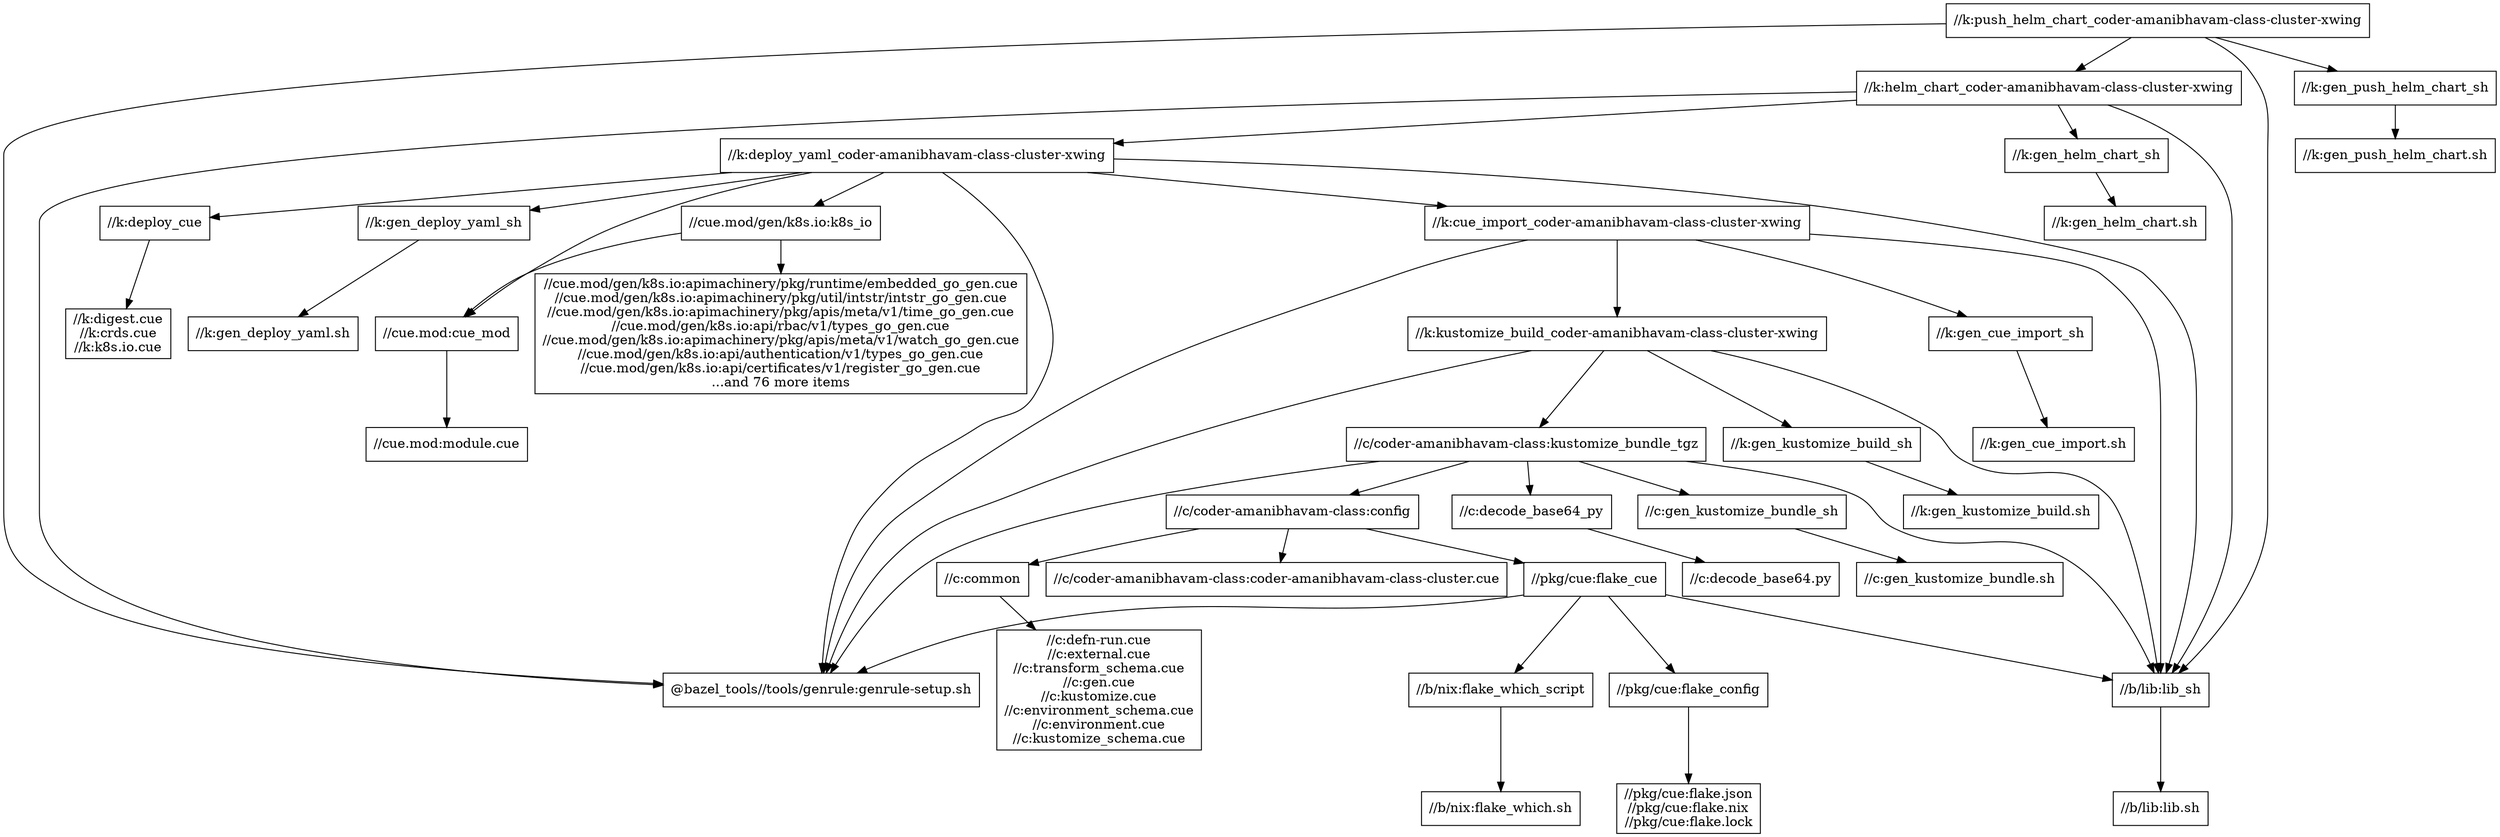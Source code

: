 digraph mygraph {
  node [shape=box];
  "//k:push_helm_chart_coder-amanibhavam-class-cluster-xwing"
  "//k:push_helm_chart_coder-amanibhavam-class-cluster-xwing" -> "//k:helm_chart_coder-amanibhavam-class-cluster-xwing"
  "//k:push_helm_chart_coder-amanibhavam-class-cluster-xwing" -> "//k:gen_push_helm_chart_sh"
  "//k:push_helm_chart_coder-amanibhavam-class-cluster-xwing" -> "//b/lib:lib_sh"
  "//k:push_helm_chart_coder-amanibhavam-class-cluster-xwing" -> "@bazel_tools//tools/genrule:genrule-setup.sh"
  "//k:gen_push_helm_chart_sh"
  "//k:gen_push_helm_chart_sh" -> "//k:gen_push_helm_chart.sh"
  "//k:gen_push_helm_chart.sh"
  "//k:helm_chart_coder-amanibhavam-class-cluster-xwing"
  "//k:helm_chart_coder-amanibhavam-class-cluster-xwing" -> "//k:deploy_yaml_coder-amanibhavam-class-cluster-xwing"
  "//k:helm_chart_coder-amanibhavam-class-cluster-xwing" -> "//k:gen_helm_chart_sh"
  "//k:helm_chart_coder-amanibhavam-class-cluster-xwing" -> "//b/lib:lib_sh"
  "//k:helm_chart_coder-amanibhavam-class-cluster-xwing" -> "@bazel_tools//tools/genrule:genrule-setup.sh"
  "//k:gen_helm_chart_sh"
  "//k:gen_helm_chart_sh" -> "//k:gen_helm_chart.sh"
  "//k:gen_helm_chart.sh"
  "//k:deploy_yaml_coder-amanibhavam-class-cluster-xwing"
  "//k:deploy_yaml_coder-amanibhavam-class-cluster-xwing" -> "//k:cue_import_coder-amanibhavam-class-cluster-xwing"
  "//k:deploy_yaml_coder-amanibhavam-class-cluster-xwing" -> "//k:deploy_cue"
  "//k:deploy_yaml_coder-amanibhavam-class-cluster-xwing" -> "//k:gen_deploy_yaml_sh"
  "//k:deploy_yaml_coder-amanibhavam-class-cluster-xwing" -> "//cue.mod:cue_mod"
  "//k:deploy_yaml_coder-amanibhavam-class-cluster-xwing" -> "//cue.mod/gen/k8s.io:k8s_io"
  "//k:deploy_yaml_coder-amanibhavam-class-cluster-xwing" -> "//b/lib:lib_sh"
  "//k:deploy_yaml_coder-amanibhavam-class-cluster-xwing" -> "@bazel_tools//tools/genrule:genrule-setup.sh"
  "//cue.mod/gen/k8s.io:k8s_io"
  "//cue.mod/gen/k8s.io:k8s_io" -> "//cue.mod/gen/k8s.io:apimachinery/pkg/runtime/embedded_go_gen.cue\n//cue.mod/gen/k8s.io:apimachinery/pkg/util/intstr/intstr_go_gen.cue\n//cue.mod/gen/k8s.io:apimachinery/pkg/apis/meta/v1/time_go_gen.cue\n//cue.mod/gen/k8s.io:api/rbac/v1/types_go_gen.cue\n//cue.mod/gen/k8s.io:apimachinery/pkg/apis/meta/v1/watch_go_gen.cue\n//cue.mod/gen/k8s.io:api/authentication/v1/types_go_gen.cue\n//cue.mod/gen/k8s.io:api/certificates/v1/register_go_gen.cue\n...and 76 more items"
  "//cue.mod/gen/k8s.io:k8s_io" -> "//cue.mod:cue_mod"
  "//cue.mod/gen/k8s.io:apimachinery/pkg/runtime/embedded_go_gen.cue\n//cue.mod/gen/k8s.io:apimachinery/pkg/util/intstr/intstr_go_gen.cue\n//cue.mod/gen/k8s.io:apimachinery/pkg/apis/meta/v1/time_go_gen.cue\n//cue.mod/gen/k8s.io:api/rbac/v1/types_go_gen.cue\n//cue.mod/gen/k8s.io:apimachinery/pkg/apis/meta/v1/watch_go_gen.cue\n//cue.mod/gen/k8s.io:api/authentication/v1/types_go_gen.cue\n//cue.mod/gen/k8s.io:api/certificates/v1/register_go_gen.cue\n...and 76 more items"
  "//k:gen_deploy_yaml_sh"
  "//k:gen_deploy_yaml_sh" -> "//k:gen_deploy_yaml.sh"
  "//k:gen_deploy_yaml.sh"
  "//k:deploy_cue"
  "//k:deploy_cue" -> "//k:digest.cue\n//k:crds.cue\n//k:k8s.io.cue"
  "//k:digest.cue\n//k:crds.cue\n//k:k8s.io.cue"
  "//k:cue_import_coder-amanibhavam-class-cluster-xwing"
  "//k:cue_import_coder-amanibhavam-class-cluster-xwing" -> "//k:kustomize_build_coder-amanibhavam-class-cluster-xwing"
  "//k:cue_import_coder-amanibhavam-class-cluster-xwing" -> "//k:gen_cue_import_sh"
  "//k:cue_import_coder-amanibhavam-class-cluster-xwing" -> "//b/lib:lib_sh"
  "//k:cue_import_coder-amanibhavam-class-cluster-xwing" -> "@bazel_tools//tools/genrule:genrule-setup.sh"
  "//k:gen_cue_import_sh"
  "//k:gen_cue_import_sh" -> "//k:gen_cue_import.sh"
  "//k:gen_cue_import.sh"
  "//k:kustomize_build_coder-amanibhavam-class-cluster-xwing"
  "//k:kustomize_build_coder-amanibhavam-class-cluster-xwing" -> "//k:gen_kustomize_build_sh"
  "//k:kustomize_build_coder-amanibhavam-class-cluster-xwing" -> "//c/coder-amanibhavam-class:kustomize_bundle_tgz"
  "//k:kustomize_build_coder-amanibhavam-class-cluster-xwing" -> "@bazel_tools//tools/genrule:genrule-setup.sh"
  "//k:kustomize_build_coder-amanibhavam-class-cluster-xwing" -> "//b/lib:lib_sh"
  "//c/coder-amanibhavam-class:kustomize_bundle_tgz"
  "//c/coder-amanibhavam-class:kustomize_bundle_tgz" -> "//c/coder-amanibhavam-class:config"
  "//c/coder-amanibhavam-class:kustomize_bundle_tgz" -> "@bazel_tools//tools/genrule:genrule-setup.sh"
  "//c/coder-amanibhavam-class:kustomize_bundle_tgz" -> "//c:gen_kustomize_bundle_sh"
  "//c/coder-amanibhavam-class:kustomize_bundle_tgz" -> "//c:decode_base64_py"
  "//c/coder-amanibhavam-class:kustomize_bundle_tgz" -> "//b/lib:lib_sh"
  "//c:decode_base64_py"
  "//c:decode_base64_py" -> "//c:decode_base64.py"
  "//c:decode_base64.py"
  "//c:gen_kustomize_bundle_sh"
  "//c:gen_kustomize_bundle_sh" -> "//c:gen_kustomize_bundle.sh"
  "//c:gen_kustomize_bundle.sh"
  "//c/coder-amanibhavam-class:config"
  "//c/coder-amanibhavam-class:config" -> "//c/coder-amanibhavam-class:coder-amanibhavam-class-cluster.cue"
  "//c/coder-amanibhavam-class:config" -> "//c:common"
  "//c/coder-amanibhavam-class:config" -> "//pkg/cue:flake_cue"
  "//pkg/cue:flake_cue"
  "//pkg/cue:flake_cue" -> "//pkg/cue:flake_config"
  "//pkg/cue:flake_cue" -> "@bazel_tools//tools/genrule:genrule-setup.sh"
  "//pkg/cue:flake_cue" -> "//b/lib:lib_sh"
  "//pkg/cue:flake_cue" -> "//b/nix:flake_which_script"
  "//b/nix:flake_which_script"
  "//b/nix:flake_which_script" -> "//b/nix:flake_which.sh"
  "//b/nix:flake_which.sh"
  "//b/lib:lib_sh"
  "//b/lib:lib_sh" -> "//b/lib:lib.sh"
  "//b/lib:lib.sh"
  "//c:common"
  "//c:common" -> "//c:defn-run.cue\n//c:external.cue\n//c:transform_schema.cue\n//c:gen.cue\n//c:kustomize.cue\n//c:environment_schema.cue\n//c:environment.cue\n//c:kustomize_schema.cue"
  "//c:defn-run.cue\n//c:external.cue\n//c:transform_schema.cue\n//c:gen.cue\n//c:kustomize.cue\n//c:environment_schema.cue\n//c:environment.cue\n//c:kustomize_schema.cue"
  "//k:gen_kustomize_build_sh"
  "//k:gen_kustomize_build_sh" -> "//k:gen_kustomize_build.sh"
  "//k:gen_kustomize_build.sh"
  "//pkg/cue:flake_config"
  "//pkg/cue:flake_config" -> "//pkg/cue:flake.json\n//pkg/cue:flake.nix\n//pkg/cue:flake.lock"
  "//pkg/cue:flake.json\n//pkg/cue:flake.nix\n//pkg/cue:flake.lock"
  "@bazel_tools//tools/genrule:genrule-setup.sh"
  "//cue.mod:cue_mod"
  "//cue.mod:cue_mod" -> "//cue.mod:module.cue"
  "//cue.mod:module.cue"
  "//c/coder-amanibhavam-class:coder-amanibhavam-class-cluster.cue"
}
